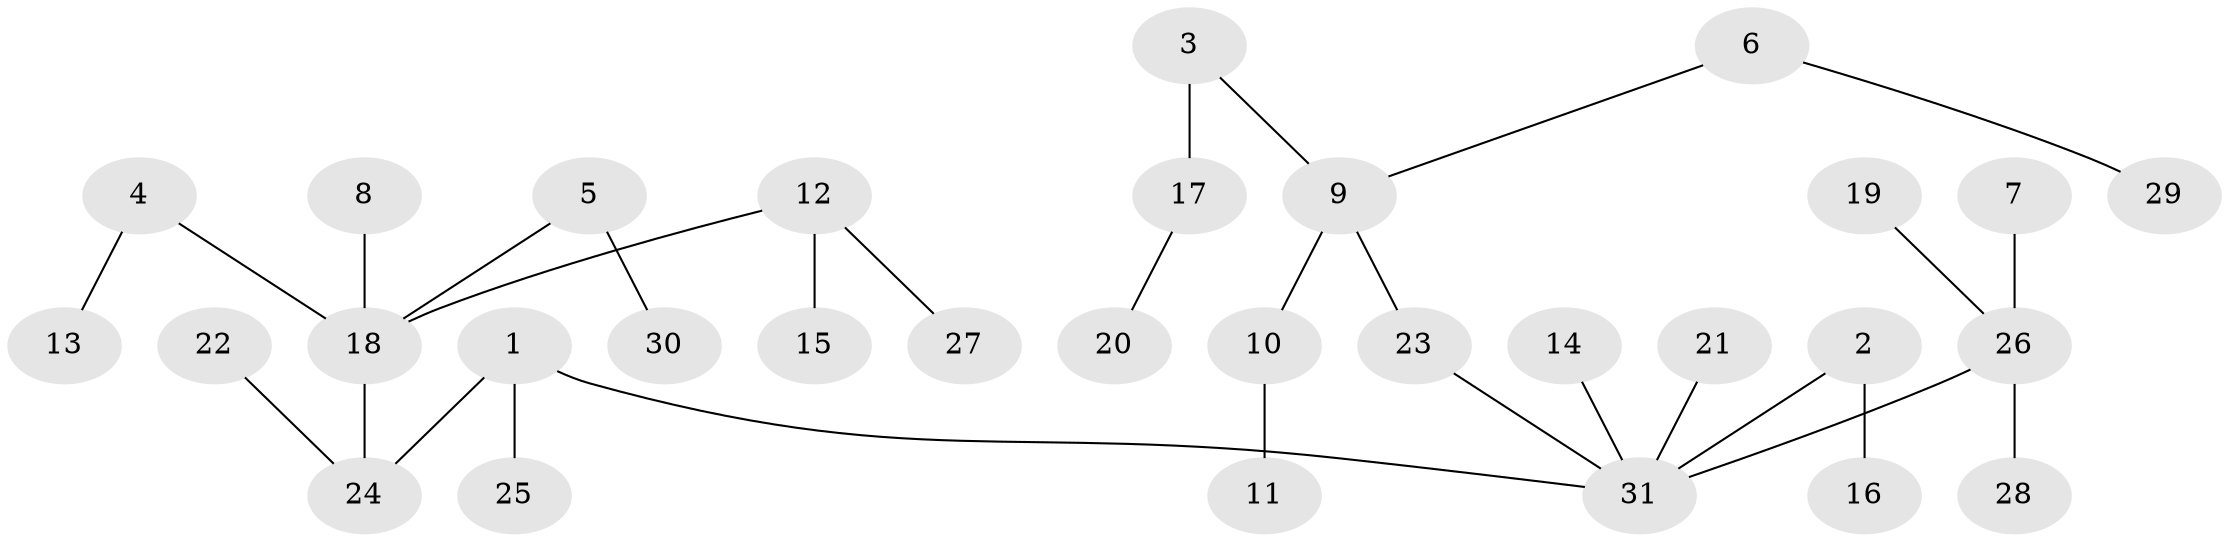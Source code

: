 // original degree distribution, {2: 0.3064516129032258, 5: 0.03225806451612903, 8: 0.016129032258064516, 3: 0.14516129032258066, 4: 0.016129032258064516, 6: 0.016129032258064516, 1: 0.46774193548387094}
// Generated by graph-tools (version 1.1) at 2025/02/03/09/25 03:02:24]
// undirected, 31 vertices, 30 edges
graph export_dot {
graph [start="1"]
  node [color=gray90,style=filled];
  1;
  2;
  3;
  4;
  5;
  6;
  7;
  8;
  9;
  10;
  11;
  12;
  13;
  14;
  15;
  16;
  17;
  18;
  19;
  20;
  21;
  22;
  23;
  24;
  25;
  26;
  27;
  28;
  29;
  30;
  31;
  1 -- 24 [weight=1.0];
  1 -- 25 [weight=1.0];
  1 -- 31 [weight=1.0];
  2 -- 16 [weight=1.0];
  2 -- 31 [weight=1.0];
  3 -- 9 [weight=1.0];
  3 -- 17 [weight=1.0];
  4 -- 13 [weight=1.0];
  4 -- 18 [weight=1.0];
  5 -- 18 [weight=1.0];
  5 -- 30 [weight=1.0];
  6 -- 9 [weight=1.0];
  6 -- 29 [weight=1.0];
  7 -- 26 [weight=1.0];
  8 -- 18 [weight=1.0];
  9 -- 10 [weight=1.0];
  9 -- 23 [weight=1.0];
  10 -- 11 [weight=1.0];
  12 -- 15 [weight=1.0];
  12 -- 18 [weight=1.0];
  12 -- 27 [weight=1.0];
  14 -- 31 [weight=1.0];
  17 -- 20 [weight=1.0];
  18 -- 24 [weight=1.0];
  19 -- 26 [weight=1.0];
  21 -- 31 [weight=1.0];
  22 -- 24 [weight=1.0];
  23 -- 31 [weight=1.0];
  26 -- 28 [weight=1.0];
  26 -- 31 [weight=1.0];
}
